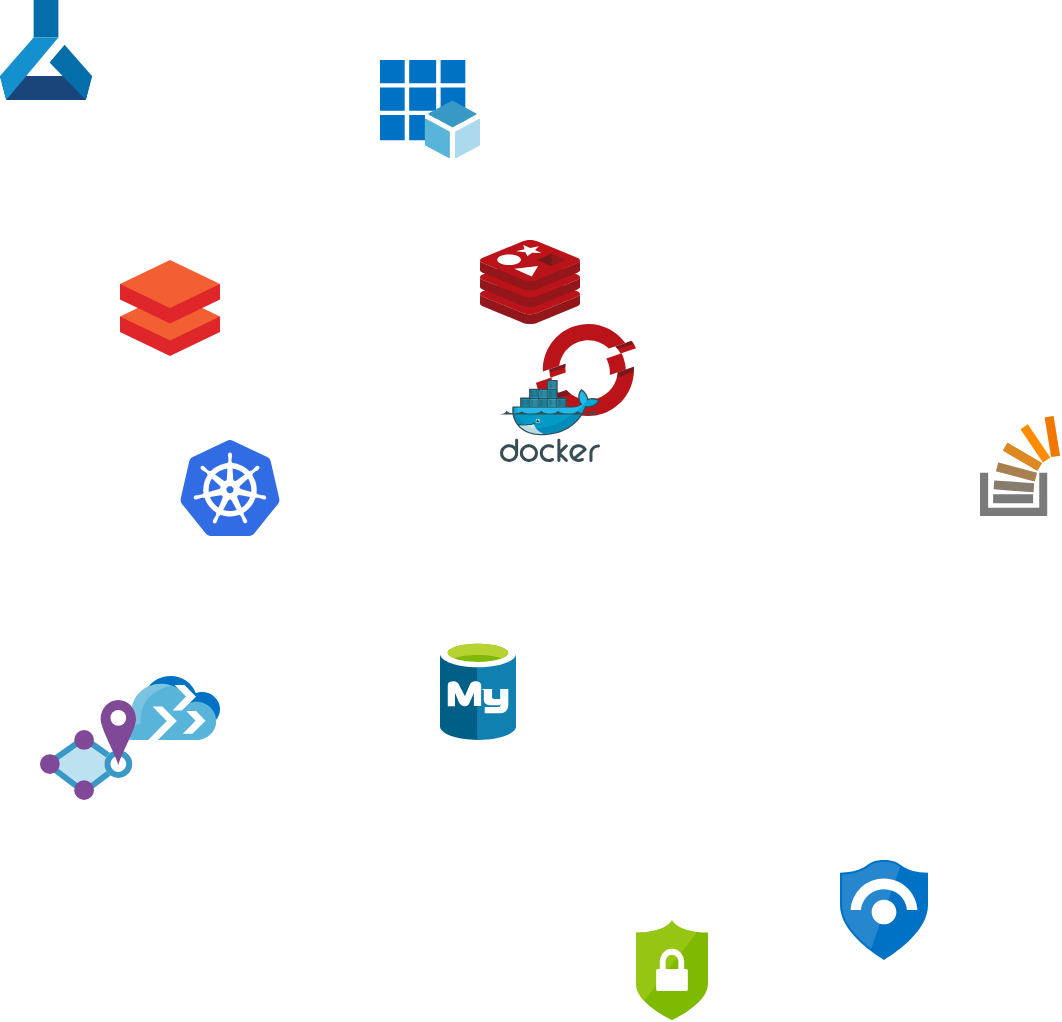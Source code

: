 <mxfile version="18.0.3" type="github">
  <diagram id="XGTJd4djANMVSPFrWFoy" name="Page-1">
    <mxGraphModel dx="1422" dy="794" grid="1" gridSize="10" guides="1" tooltips="1" connect="1" arrows="1" fold="1" page="1" pageScale="1" pageWidth="827" pageHeight="1169" math="0" shadow="0">
      <root>
        <mxCell id="0" />
        <mxCell id="1" parent="0" />
        <mxCell id="g1gFGv9x-9V0MqwyqPO9-1" value="" style="sketch=0;aspect=fixed;html=1;points=[];align=center;image;fontSize=12;image=img/lib/mscae/App_Registrations.svg;" vertex="1" parent="1">
          <mxGeometry x="250" y="130" width="50" height="50" as="geometry" />
        </mxCell>
        <mxCell id="g1gFGv9x-9V0MqwyqPO9-2" value="" style="sketch=0;aspect=fixed;html=1;points=[];align=center;image;fontSize=12;image=img/lib/mscae/Machine_Learning_Service_Workspaces.svg;" vertex="1" parent="1">
          <mxGeometry x="60" y="100" width="46" height="50" as="geometry" />
        </mxCell>
        <mxCell id="g1gFGv9x-9V0MqwyqPO9-3" value="" style="sketch=0;aspect=fixed;html=1;points=[];align=center;image;fontSize=12;image=img/lib/mscae/Databricks.svg;" vertex="1" parent="1">
          <mxGeometry x="120" y="230" width="50" height="48" as="geometry" />
        </mxCell>
        <mxCell id="g1gFGv9x-9V0MqwyqPO9-4" value="" style="sketch=0;aspect=fixed;html=1;points=[];align=center;image;fontSize=12;image=img/lib/mscae/Azure_Database_for_MySQL_servers.svg;" vertex="1" parent="1">
          <mxGeometry x="280" y="420" width="38" height="50" as="geometry" />
        </mxCell>
        <mxCell id="g1gFGv9x-9V0MqwyqPO9-5" value="" style="sketch=0;aspect=fixed;html=1;points=[];align=center;image;fontSize=12;image=img/lib/mscae/Migration_Projects.svg;" vertex="1" parent="1">
          <mxGeometry x="120" y="438" width="50" height="32" as="geometry" />
        </mxCell>
        <mxCell id="g1gFGv9x-9V0MqwyqPO9-6" value="" style="sketch=0;aspect=fixed;html=1;points=[];align=center;image;fontSize=12;image=img/lib/mscae/Spatial_Anchor.svg;" vertex="1" parent="1">
          <mxGeometry x="80" y="450" width="48" height="50" as="geometry" />
        </mxCell>
        <mxCell id="g1gFGv9x-9V0MqwyqPO9-7" value="" style="sketch=0;aspect=fixed;html=1;points=[];align=center;image;fontSize=12;image=img/lib/mscae/Azure_Sentinel.svg;" vertex="1" parent="1">
          <mxGeometry x="480" y="530" width="44" height="50" as="geometry" />
        </mxCell>
        <mxCell id="g1gFGv9x-9V0MqwyqPO9-8" value="" style="sketch=0;aspect=fixed;html=1;points=[];align=center;image;fontSize=12;image=img/lib/mscae/Security_Center.svg;" vertex="1" parent="1">
          <mxGeometry x="378" y="560" width="36" height="50" as="geometry" />
        </mxCell>
        <mxCell id="g1gFGv9x-9V0MqwyqPO9-9" value="" style="sketch=0;aspect=fixed;html=1;points=[];align=center;image;fontSize=12;image=img/lib/mscae/Cache_Redis_Product.svg;" vertex="1" parent="1">
          <mxGeometry x="300" y="220" width="50" height="42" as="geometry" />
        </mxCell>
        <mxCell id="g1gFGv9x-9V0MqwyqPO9-10" value="" style="sketch=0;aspect=fixed;html=1;points=[];align=center;image;fontSize=12;image=img/lib/mscae/OpenShift.svg;" vertex="1" parent="1">
          <mxGeometry x="328" y="262" width="50" height="46" as="geometry" />
        </mxCell>
        <mxCell id="g1gFGv9x-9V0MqwyqPO9-11" value="" style="sketch=0;aspect=fixed;html=1;points=[];align=center;image;fontSize=12;image=img/lib/mscae/Docker.svg;" vertex="1" parent="1">
          <mxGeometry x="310" y="290" width="50" height="41" as="geometry" />
        </mxCell>
        <mxCell id="g1gFGv9x-9V0MqwyqPO9-12" value="" style="sketch=0;aspect=fixed;html=1;points=[];align=center;image;fontSize=12;image=img/lib/mscae/Kubernetes.svg;" vertex="1" parent="1">
          <mxGeometry x="150" y="320" width="50" height="48" as="geometry" />
        </mxCell>
        <mxCell id="g1gFGv9x-9V0MqwyqPO9-13" value="" style="sketch=0;aspect=fixed;html=1;points=[];align=center;image;fontSize=12;image=img/lib/mscae/StackOverflow.svg;" vertex="1" parent="1">
          <mxGeometry x="550" y="308" width="40" height="50" as="geometry" />
        </mxCell>
      </root>
    </mxGraphModel>
  </diagram>
</mxfile>
